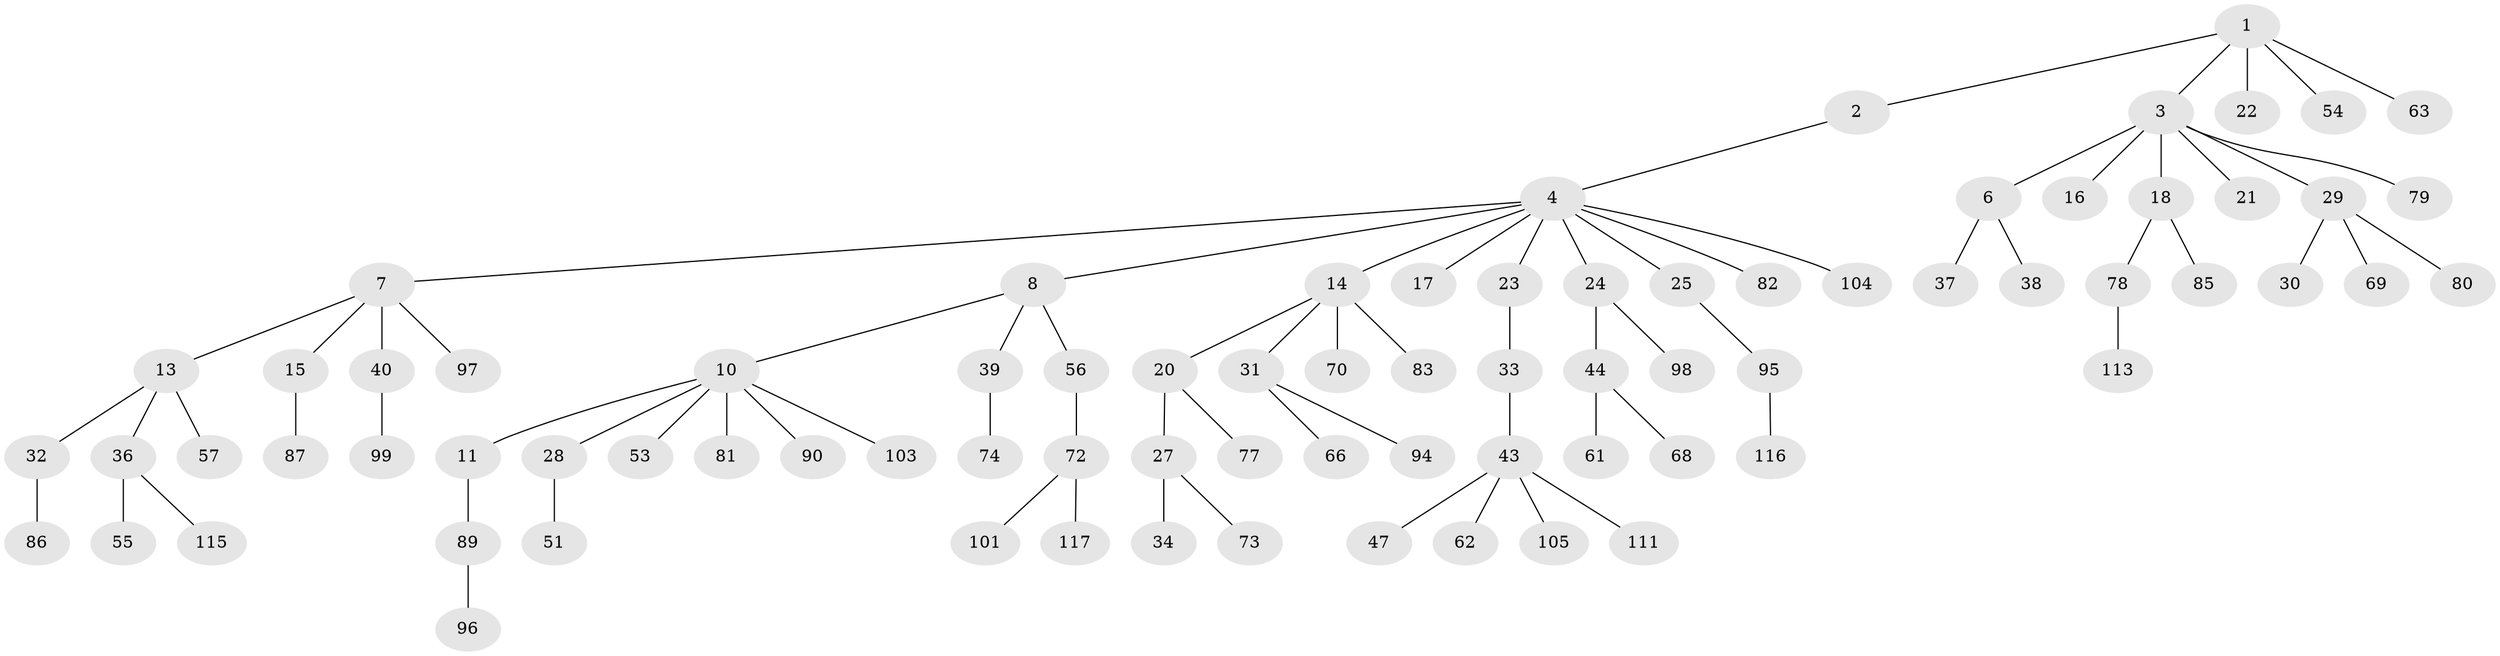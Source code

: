 // original degree distribution, {3: 0.15254237288135594, 8: 0.00847457627118644, 9: 0.00847457627118644, 6: 0.01694915254237288, 4: 0.03389830508474576, 2: 0.2457627118644068, 7: 0.00847457627118644, 5: 0.01694915254237288, 1: 0.5084745762711864}
// Generated by graph-tools (version 1.1) at 2025/42/03/06/25 10:42:03]
// undirected, 80 vertices, 79 edges
graph export_dot {
graph [start="1"]
  node [color=gray90,style=filled];
  1 [super="+12"];
  2 [super="+50"];
  3 [super="+92"];
  4 [super="+5"];
  6 [super="+26"];
  7 [super="+45"];
  8 [super="+9"];
  10 [super="+48"];
  11;
  13 [super="+93"];
  14 [super="+19"];
  15 [super="+88"];
  16;
  17 [super="+46"];
  18 [super="+71"];
  20;
  21 [super="+112"];
  22 [super="+35"];
  23 [super="+49"];
  24 [super="+52"];
  25 [super="+75"];
  27 [super="+67"];
  28;
  29 [super="+108"];
  30;
  31 [super="+41"];
  32 [super="+58"];
  33 [super="+60"];
  34 [super="+64"];
  36 [super="+42"];
  37;
  38;
  39;
  40;
  43 [super="+102"];
  44 [super="+59"];
  47;
  51;
  53 [super="+76"];
  54;
  55 [super="+110"];
  56 [super="+65"];
  57;
  61;
  62;
  63;
  66;
  68;
  69;
  70 [super="+109"];
  72 [super="+100"];
  73 [super="+91"];
  74;
  77 [super="+114"];
  78 [super="+84"];
  79;
  80;
  81;
  82;
  83;
  85;
  86;
  87;
  89;
  90;
  94;
  95;
  96 [super="+106"];
  97 [super="+118"];
  98;
  99 [super="+107"];
  101;
  103;
  104;
  105;
  111;
  113;
  115;
  116;
  117;
  1 -- 2;
  1 -- 3;
  1 -- 63;
  1 -- 54;
  1 -- 22;
  2 -- 4;
  3 -- 6;
  3 -- 16;
  3 -- 18;
  3 -- 21;
  3 -- 29;
  3 -- 79;
  4 -- 7;
  4 -- 8;
  4 -- 14;
  4 -- 23;
  4 -- 24;
  4 -- 25;
  4 -- 82;
  4 -- 104;
  4 -- 17;
  6 -- 38;
  6 -- 37;
  7 -- 13;
  7 -- 15;
  7 -- 40;
  7 -- 97;
  8 -- 10;
  8 -- 39;
  8 -- 56;
  10 -- 11;
  10 -- 28;
  10 -- 53;
  10 -- 81;
  10 -- 103;
  10 -- 90;
  11 -- 89;
  13 -- 32;
  13 -- 36;
  13 -- 57;
  14 -- 31;
  14 -- 70;
  14 -- 83;
  14 -- 20;
  15 -- 87;
  18 -- 85;
  18 -- 78;
  20 -- 27;
  20 -- 77;
  23 -- 33;
  24 -- 44;
  24 -- 98;
  25 -- 95;
  27 -- 34;
  27 -- 73;
  28 -- 51;
  29 -- 30;
  29 -- 69;
  29 -- 80;
  31 -- 94;
  31 -- 66;
  32 -- 86;
  33 -- 43;
  36 -- 55;
  36 -- 115;
  39 -- 74;
  40 -- 99;
  43 -- 47;
  43 -- 62;
  43 -- 105;
  43 -- 111;
  44 -- 61;
  44 -- 68;
  56 -- 72;
  72 -- 101;
  72 -- 117;
  78 -- 113;
  89 -- 96;
  95 -- 116;
}
